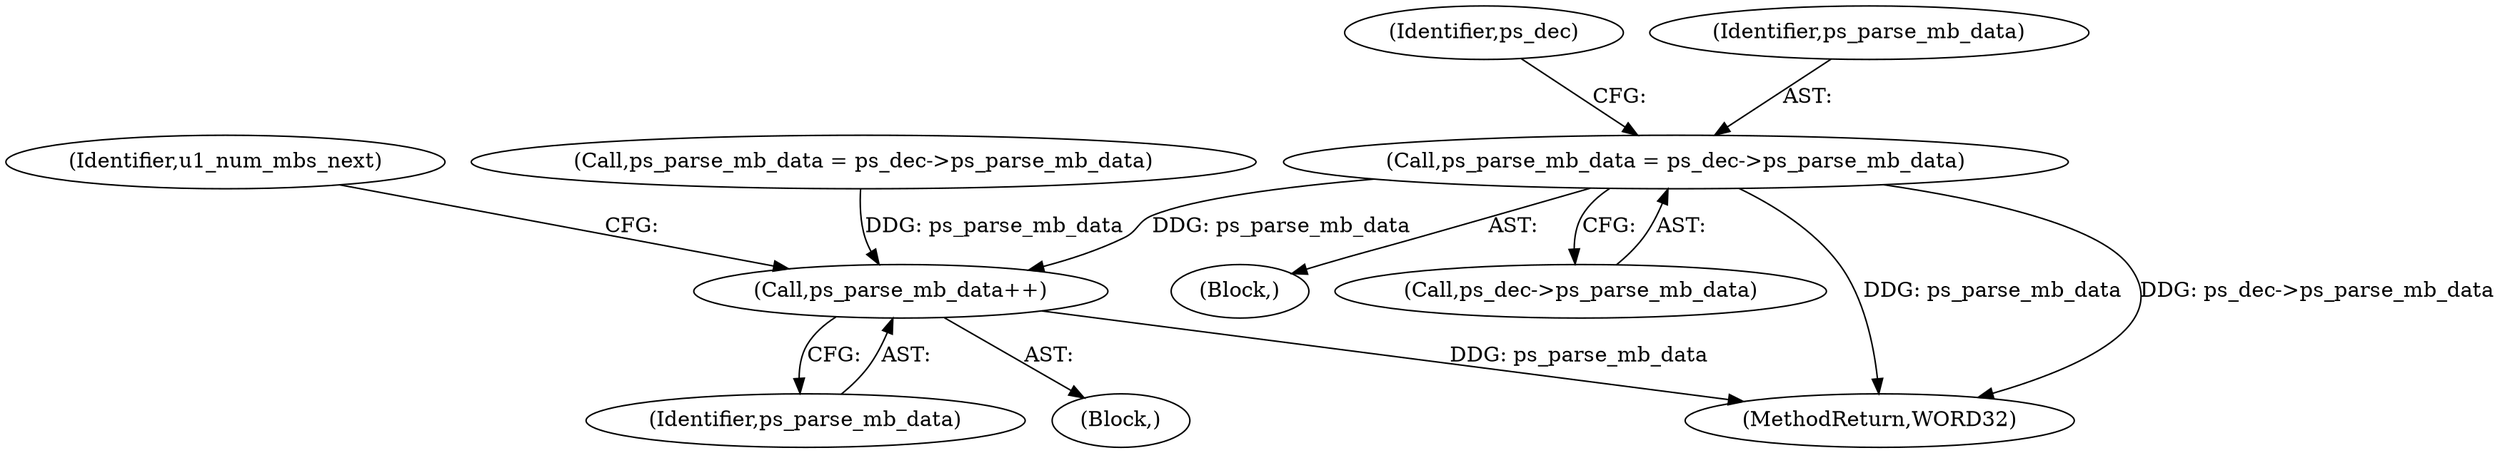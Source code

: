 digraph "0_Android_9a00f562a612d56e7b2b989d168647db900ba6cf@pointer" {
"1001320" [label="(Call,ps_parse_mb_data = ps_dec->ps_parse_mb_data)"];
"1001263" [label="(Call,ps_parse_mb_data++)"];
"1001312" [label="(Block,)"];
"1001264" [label="(Identifier,ps_parse_mb_data)"];
"1001320" [label="(Call,ps_parse_mb_data = ps_dec->ps_parse_mb_data)"];
"1001322" [label="(Call,ps_dec->ps_parse_mb_data)"];
"1001266" [label="(Identifier,u1_num_mbs_next)"];
"1001096" [label="(Block,)"];
"1001263" [label="(Call,ps_parse_mb_data++)"];
"1001065" [label="(Call,ps_parse_mb_data = ps_dec->ps_parse_mb_data)"];
"1001327" [label="(Identifier,ps_dec)"];
"1001450" [label="(MethodReturn,WORD32)"];
"1001321" [label="(Identifier,ps_parse_mb_data)"];
"1001320" -> "1001312"  [label="AST: "];
"1001320" -> "1001322"  [label="CFG: "];
"1001321" -> "1001320"  [label="AST: "];
"1001322" -> "1001320"  [label="AST: "];
"1001327" -> "1001320"  [label="CFG: "];
"1001320" -> "1001450"  [label="DDG: ps_parse_mb_data"];
"1001320" -> "1001450"  [label="DDG: ps_dec->ps_parse_mb_data"];
"1001320" -> "1001263"  [label="DDG: ps_parse_mb_data"];
"1001263" -> "1001096"  [label="AST: "];
"1001263" -> "1001264"  [label="CFG: "];
"1001264" -> "1001263"  [label="AST: "];
"1001266" -> "1001263"  [label="CFG: "];
"1001263" -> "1001450"  [label="DDG: ps_parse_mb_data"];
"1001065" -> "1001263"  [label="DDG: ps_parse_mb_data"];
}
